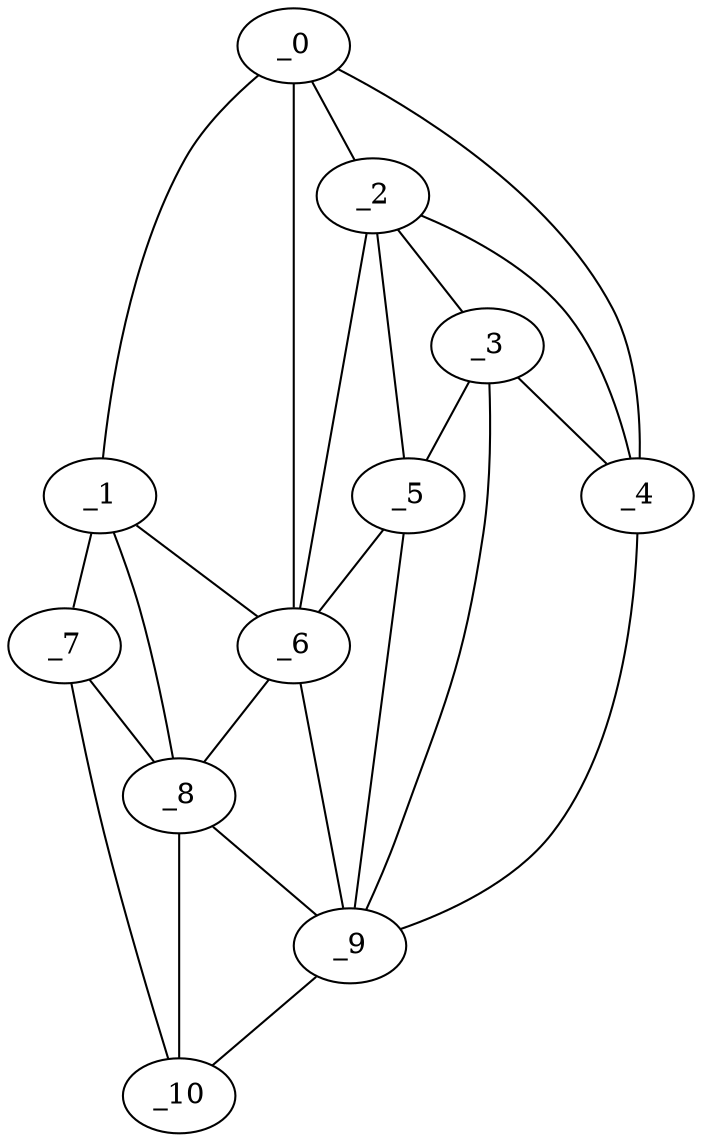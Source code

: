 graph "obj97__105.gxl" {
	_0	 [x=37,
		y=28];
	_1	 [x=46,
		y=7];
	_0 -- _1	 [valence=1];
	_2	 [x=48,
		y=52];
	_0 -- _2	 [valence=1];
	_4	 [x=55,
		y=95];
	_0 -- _4	 [valence=1];
	_6	 [x=57,
		y=38];
	_0 -- _6	 [valence=2];
	_1 -- _6	 [valence=1];
	_7	 [x=65,
		y=6];
	_1 -- _7	 [valence=1];
	_8	 [x=68,
		y=15];
	_1 -- _8	 [valence=2];
	_3	 [x=53,
		y=59];
	_2 -- _3	 [valence=2];
	_2 -- _4	 [valence=2];
	_5	 [x=56,
		y=45];
	_2 -- _5	 [valence=2];
	_2 -- _6	 [valence=2];
	_3 -- _4	 [valence=2];
	_3 -- _5	 [valence=2];
	_9	 [x=95,
		y=32];
	_3 -- _9	 [valence=2];
	_4 -- _9	 [valence=1];
	_5 -- _6	 [valence=2];
	_5 -- _9	 [valence=2];
	_6 -- _8	 [valence=2];
	_6 -- _9	 [valence=1];
	_7 -- _8	 [valence=1];
	_10	 [x=98,
		y=11];
	_7 -- _10	 [valence=1];
	_8 -- _9	 [valence=2];
	_8 -- _10	 [valence=2];
	_9 -- _10	 [valence=1];
}
